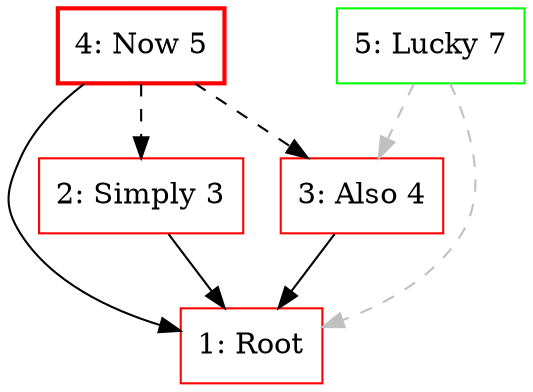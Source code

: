 digraph g {
node [shape=box];
1 [label="1: Root", color=red];
2 [label="2: Simply 3", color=red];
3 [label="3: Also 4", color=red];
4 [label="4: Now 5", color=red, style=bold];
5 [label="5: Lucky 7", color=green];
2 -> 1 [color=black];
3 -> 1 [color=black];
4 -> 1 [color=black];
5 -> 1 [color=gray, style=dashed];
4 -> 2 [color=black, style=dashed];
4 -> 3 [color=black, style=dashed];
5 -> 3 [color=gray, style=dashed];
}
